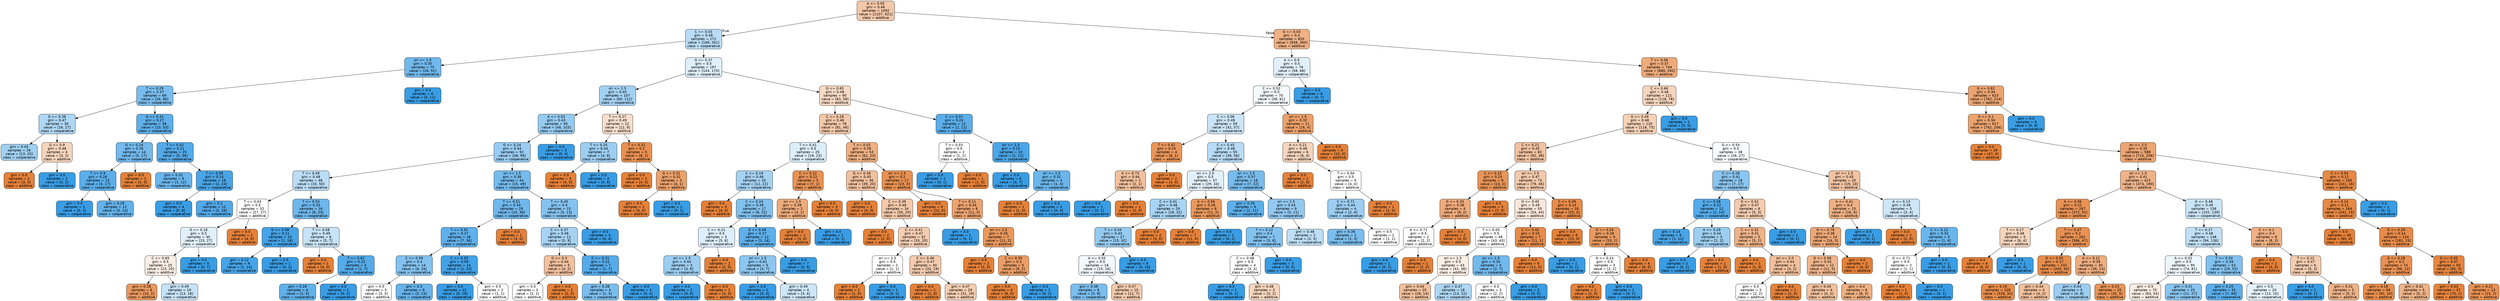 digraph Tree {
node [shape=box, style="filled, rounded", color="black", fontname=helvetica] ;
edge [fontname=helvetica] ;
0 [label="A <= 0.05\ngini = 0.46\nsamples = 1092\nvalue = [1107, 621]\nclass = additive", fillcolor="#e5813970"] ;
1 [label="C <= 0.03\ngini = 0.48\nsamples = 272\nvalue = [169, 261]\nclass = cooperative", fillcolor="#399de55a"] ;
0 -> 1 [labeldistance=2.5, labelangle=45, headlabel="True"] ;
2 [label="ori <= 1.5\ngini = 0.35\nsamples = 75\nvalue = [26, 91]\nclass = cooperative", fillcolor="#399de5b6"] ;
1 -> 2 ;
3 [label="T <= 0.29\ngini = 0.37\nsamples = 69\nvalue = [26, 80]\nclass = cooperative", fillcolor="#399de5ac"] ;
2 -> 3 ;
4 [label="G <= 0.38\ngini = 0.47\nsamples = 30\nvalue = [16, 27]\nclass = cooperative", fillcolor="#399de568"] ;
3 -> 4 ;
5 [label="gini = 0.45\nsamples = 26\nvalue = [13, 25]\nclass = cooperative", fillcolor="#399de57a"] ;
4 -> 5 ;
6 [label="G <= 0.9\ngini = 0.48\nsamples = 4\nvalue = [3, 2]\nclass = additive", fillcolor="#e5813955"] ;
4 -> 6 ;
7 [label="gini = 0.0\nsamples = 2\nvalue = [3, 0]\nclass = additive", fillcolor="#e58139ff"] ;
6 -> 7 ;
8 [label="gini = 0.0\nsamples = 2\nvalue = [0, 2]\nclass = cooperative", fillcolor="#399de5ff"] ;
6 -> 8 ;
9 [label="G <= 0.31\ngini = 0.27\nsamples = 39\nvalue = [10, 53]\nclass = cooperative", fillcolor="#399de5cf"] ;
3 -> 9 ;
10 [label="G <= 0.24\ngini = 0.35\nsamples = 14\nvalue = [5, 17]\nclass = cooperative", fillcolor="#399de5b4"] ;
9 -> 10 ;
11 [label="T <= 0.9\ngini = 0.26\nsamples = 13\nvalue = [3, 17]\nclass = cooperative", fillcolor="#399de5d2"] ;
10 -> 11 ;
12 [label="gini = 0.0\nsamples = 1\nvalue = [0, 3]\nclass = cooperative", fillcolor="#399de5ff"] ;
11 -> 12 ;
13 [label="gini = 0.29\nsamples = 12\nvalue = [3, 14]\nclass = cooperative", fillcolor="#399de5c8"] ;
11 -> 13 ;
14 [label="gini = 0.0\nsamples = 1\nvalue = [2, 0]\nclass = additive", fillcolor="#e58139ff"] ;
10 -> 14 ;
15 [label="T <= 0.42\ngini = 0.21\nsamples = 25\nvalue = [5, 36]\nclass = cooperative", fillcolor="#399de5dc"] ;
9 -> 15 ;
16 [label="gini = 0.32\nsamples = 9\nvalue = [3, 12]\nclass = cooperative", fillcolor="#399de5bf"] ;
15 -> 16 ;
17 [label="T <= 0.58\ngini = 0.14\nsamples = 16\nvalue = [2, 24]\nclass = cooperative", fillcolor="#399de5ea"] ;
15 -> 17 ;
18 [label="gini = 0.0\nsamples = 4\nvalue = [0, 8]\nclass = cooperative", fillcolor="#399de5ff"] ;
17 -> 18 ;
19 [label="gini = 0.2\nsamples = 12\nvalue = [2, 16]\nclass = cooperative", fillcolor="#399de5df"] ;
17 -> 19 ;
20 [label="gini = 0.0\nsamples = 6\nvalue = [0, 11]\nclass = cooperative", fillcolor="#399de5ff"] ;
2 -> 20 ;
21 [label="G <= 0.37\ngini = 0.5\nsamples = 197\nvalue = [143, 170]\nclass = cooperative", fillcolor="#399de528"] ;
1 -> 21 ;
22 [label="ori <= 2.5\ngini = 0.45\nsamples = 107\nvalue = [60, 112]\nclass = cooperative", fillcolor="#399de576"] ;
21 -> 22 ;
23 [label="A <= 0.03\ngini = 0.43\nsamples = 95\nvalue = [48, 103]\nclass = cooperative", fillcolor="#399de588"] ;
22 -> 23 ;
24 [label="G <= 0.24\ngini = 0.44\nsamples = 92\nvalue = [48, 99]\nclass = cooperative", fillcolor="#399de583"] ;
23 -> 24 ;
25 [label="T <= 0.49\ngini = 0.48\nsamples = 48\nvalue = [33, 50]\nclass = cooperative", fillcolor="#399de557"] ;
24 -> 25 ;
26 [label="T <= 0.43\ngini = 0.5\nsamples = 32\nvalue = [27, 27]\nclass = additive", fillcolor="#e5813900"] ;
25 -> 26 ;
27 [label="G <= 0.18\ngini = 0.5\nsamples = 30\nvalue = [23, 27]\nclass = cooperative", fillcolor="#399de526"] ;
26 -> 27 ;
28 [label="C <= 0.65\ngini = 0.5\nsamples = 25\nvalue = [23, 20]\nclass = additive", fillcolor="#e5813921"] ;
27 -> 28 ;
29 [label="gini = 0.28\nsamples = 6\nvalue = [10, 2]\nclass = additive", fillcolor="#e58139cc"] ;
28 -> 29 ;
30 [label="gini = 0.49\nsamples = 19\nvalue = [13, 18]\nclass = cooperative", fillcolor="#399de547"] ;
28 -> 30 ;
31 [label="gini = 0.0\nsamples = 5\nvalue = [0, 7]\nclass = cooperative", fillcolor="#399de5ff"] ;
27 -> 31 ;
32 [label="gini = 0.0\nsamples = 2\nvalue = [4, 0]\nclass = additive", fillcolor="#e58139ff"] ;
26 -> 32 ;
33 [label="T <= 0.53\ngini = 0.33\nsamples = 16\nvalue = [6, 23]\nclass = cooperative", fillcolor="#399de5bc"] ;
25 -> 33 ;
34 [label="G <= 0.08\ngini = 0.11\nsamples = 10\nvalue = [1, 16]\nclass = cooperative", fillcolor="#399de5ef"] ;
33 -> 34 ;
35 [label="gini = 0.12\nsamples = 9\nvalue = [1, 14]\nclass = cooperative", fillcolor="#399de5ed"] ;
34 -> 35 ;
36 [label="gini = 0.0\nsamples = 1\nvalue = [0, 2]\nclass = cooperative", fillcolor="#399de5ff"] ;
34 -> 36 ;
37 [label="T <= 0.58\ngini = 0.49\nsamples = 6\nvalue = [5, 7]\nclass = cooperative", fillcolor="#399de549"] ;
33 -> 37 ;
38 [label="gini = 0.0\nsamples = 1\nvalue = [4, 0]\nclass = additive", fillcolor="#e58139ff"] ;
37 -> 38 ;
39 [label="T <= 0.62\ngini = 0.22\nsamples = 5\nvalue = [1, 7]\nclass = cooperative", fillcolor="#399de5db"] ;
37 -> 39 ;
40 [label="gini = 0.28\nsamples = 4\nvalue = [1, 5]\nclass = cooperative", fillcolor="#399de5cc"] ;
39 -> 40 ;
41 [label="gini = 0.0\nsamples = 1\nvalue = [0, 2]\nclass = cooperative", fillcolor="#399de5ff"] ;
39 -> 41 ;
42 [label="ori <= 1.5\ngini = 0.36\nsamples = 44\nvalue = [15, 49]\nclass = cooperative", fillcolor="#399de5b1"] ;
24 -> 42 ;
43 [label="T <= 0.51\ngini = 0.34\nsamples = 29\nvalue = [10, 36]\nclass = cooperative", fillcolor="#399de5b8"] ;
42 -> 43 ;
44 [label="T <= 0.32\ngini = 0.27\nsamples = 28\nvalue = [7, 36]\nclass = cooperative", fillcolor="#399de5cd"] ;
43 -> 44 ;
45 [label="C <= 0.59\ngini = 0.4\nsamples = 14\nvalue = [6, 16]\nclass = cooperative", fillcolor="#399de59f"] ;
44 -> 45 ;
46 [label="gini = 0.5\nsamples = 5\nvalue = [3, 3]\nclass = additive", fillcolor="#e5813900"] ;
45 -> 46 ;
47 [label="gini = 0.3\nsamples = 9\nvalue = [3, 13]\nclass = cooperative", fillcolor="#399de5c4"] ;
45 -> 47 ;
48 [label="C <= 0.35\ngini = 0.09\nsamples = 14\nvalue = [1, 20]\nclass = cooperative", fillcolor="#399de5f2"] ;
44 -> 48 ;
49 [label="gini = 0.0\nsamples = 12\nvalue = [0, 19]\nclass = cooperative", fillcolor="#399de5ff"] ;
48 -> 49 ;
50 [label="gini = 0.5\nsamples = 2\nvalue = [1, 1]\nclass = additive", fillcolor="#e5813900"] ;
48 -> 50 ;
51 [label="gini = 0.0\nsamples = 1\nvalue = [3, 0]\nclass = additive", fillcolor="#e58139ff"] ;
43 -> 51 ;
52 [label="T <= 0.45\ngini = 0.4\nsamples = 15\nvalue = [5, 13]\nclass = cooperative", fillcolor="#399de59d"] ;
42 -> 52 ;
53 [label="C <= 0.37\ngini = 0.46\nsamples = 12\nvalue = [5, 9]\nclass = cooperative", fillcolor="#399de571"] ;
52 -> 53 ;
54 [label="G <= 0.3\ngini = 0.44\nsamples = 5\nvalue = [4, 2]\nclass = additive", fillcolor="#e581397f"] ;
53 -> 54 ;
55 [label="gini = 0.5\nsamples = 3\nvalue = [2, 2]\nclass = additive", fillcolor="#e5813900"] ;
54 -> 55 ;
56 [label="gini = 0.0\nsamples = 2\nvalue = [2, 0]\nclass = additive", fillcolor="#e58139ff"] ;
54 -> 56 ;
57 [label="G <= 0.31\ngini = 0.22\nsamples = 7\nvalue = [1, 7]\nclass = cooperative", fillcolor="#399de5db"] ;
53 -> 57 ;
58 [label="gini = 0.38\nsamples = 4\nvalue = [1, 3]\nclass = cooperative", fillcolor="#399de5aa"] ;
57 -> 58 ;
59 [label="gini = 0.0\nsamples = 3\nvalue = [0, 4]\nclass = cooperative", fillcolor="#399de5ff"] ;
57 -> 59 ;
60 [label="gini = 0.0\nsamples = 3\nvalue = [0, 4]\nclass = cooperative", fillcolor="#399de5ff"] ;
52 -> 60 ;
61 [label="gini = 0.0\nsamples = 3\nvalue = [0, 4]\nclass = cooperative", fillcolor="#399de5ff"] ;
23 -> 61 ;
62 [label="T <= 0.27\ngini = 0.49\nsamples = 12\nvalue = [12, 9]\nclass = additive", fillcolor="#e5813940"] ;
22 -> 62 ;
63 [label="T <= 0.24\ngini = 0.44\nsamples = 7\nvalue = [4, 8]\nclass = cooperative", fillcolor="#399de57f"] ;
62 -> 63 ;
64 [label="gini = 0.0\nsamples = 3\nvalue = [4, 0]\nclass = additive", fillcolor="#e58139ff"] ;
63 -> 64 ;
65 [label="gini = 0.0\nsamples = 4\nvalue = [0, 8]\nclass = cooperative", fillcolor="#399de5ff"] ;
63 -> 65 ;
66 [label="T <= 0.32\ngini = 0.2\nsamples = 5\nvalue = [8, 1]\nclass = additive", fillcolor="#e58139df"] ;
62 -> 66 ;
67 [label="gini = 0.0\nsamples = 2\nvalue = [4, 0]\nclass = additive", fillcolor="#e58139ff"] ;
66 -> 67 ;
68 [label="G <= 0.31\ngini = 0.32\nsamples = 3\nvalue = [4, 1]\nclass = additive", fillcolor="#e58139bf"] ;
66 -> 68 ;
69 [label="gini = 0.0\nsamples = 2\nvalue = [4, 0]\nclass = additive", fillcolor="#e58139ff"] ;
68 -> 69 ;
70 [label="gini = 0.0\nsamples = 1\nvalue = [0, 1]\nclass = cooperative", fillcolor="#399de5ff"] ;
68 -> 70 ;
71 [label="G <= 0.65\ngini = 0.48\nsamples = 90\nvalue = [83, 58]\nclass = additive", fillcolor="#e581394d"] ;
21 -> 71 ;
72 [label="C <= 0.28\ngini = 0.46\nsamples = 78\nvalue = [81, 46]\nclass = additive", fillcolor="#e581396e"] ;
71 -> 72 ;
73 [label="T <= 0.41\ngini = 0.5\nsamples = 25\nvalue = [19, 23]\nclass = cooperative", fillcolor="#399de52c"] ;
72 -> 73 ;
74 [label="C <= 0.19\ngini = 0.46\nsamples = 20\nvalue = [12, 22]\nclass = cooperative", fillcolor="#399de574"] ;
73 -> 74 ;
75 [label="gini = 0.0\nsamples = 3\nvalue = [4, 0]\nclass = additive", fillcolor="#e58139ff"] ;
74 -> 75 ;
76 [label="C <= 0.24\ngini = 0.39\nsamples = 17\nvalue = [8, 22]\nclass = cooperative", fillcolor="#399de5a2"] ;
74 -> 76 ;
77 [label="C <= 0.21\ngini = 0.5\nsamples = 5\nvalue = [5, 6]\nclass = cooperative", fillcolor="#399de52a"] ;
76 -> 77 ;
78 [label="ori <= 1.5\ngini = 0.44\nsamples = 3\nvalue = [3, 6]\nclass = cooperative", fillcolor="#399de57f"] ;
77 -> 78 ;
79 [label="gini = 0.0\nsamples = 2\nvalue = [0, 6]\nclass = cooperative", fillcolor="#399de5ff"] ;
78 -> 79 ;
80 [label="gini = 0.0\nsamples = 1\nvalue = [3, 0]\nclass = additive", fillcolor="#e58139ff"] ;
78 -> 80 ;
81 [label="gini = 0.0\nsamples = 2\nvalue = [2, 0]\nclass = additive", fillcolor="#e58139ff"] ;
77 -> 81 ;
82 [label="G <= 0.49\ngini = 0.27\nsamples = 12\nvalue = [3, 16]\nclass = cooperative", fillcolor="#399de5cf"] ;
76 -> 82 ;
83 [label="ori <= 1.5\ngini = 0.42\nsamples = 5\nvalue = [3, 7]\nclass = cooperative", fillcolor="#399de592"] ;
82 -> 83 ;
84 [label="gini = 0.0\nsamples = 1\nvalue = [0, 3]\nclass = cooperative", fillcolor="#399de5ff"] ;
83 -> 84 ;
85 [label="gini = 0.49\nsamples = 4\nvalue = [3, 4]\nclass = cooperative", fillcolor="#399de540"] ;
83 -> 85 ;
86 [label="gini = 0.0\nsamples = 7\nvalue = [0, 9]\nclass = cooperative", fillcolor="#399de5ff"] ;
82 -> 86 ;
87 [label="C <= 0.12\ngini = 0.22\nsamples = 5\nvalue = [7, 1]\nclass = additive", fillcolor="#e58139db"] ;
73 -> 87 ;
88 [label="ori <= 1.5\ngini = 0.38\nsamples = 2\nvalue = [3, 1]\nclass = additive", fillcolor="#e58139aa"] ;
87 -> 88 ;
89 [label="gini = 0.0\nsamples = 1\nvalue = [3, 0]\nclass = additive", fillcolor="#e58139ff"] ;
88 -> 89 ;
90 [label="gini = 0.0\nsamples = 1\nvalue = [0, 1]\nclass = cooperative", fillcolor="#399de5ff"] ;
88 -> 90 ;
91 [label="gini = 0.0\nsamples = 3\nvalue = [4, 0]\nclass = additive", fillcolor="#e58139ff"] ;
87 -> 91 ;
92 [label="T <= 0.03\ngini = 0.39\nsamples = 53\nvalue = [62, 23]\nclass = additive", fillcolor="#e58139a0"] ;
72 -> 92 ;
93 [label="G <= 0.46\ngini = 0.45\nsamples = 36\nvalue = [39, 20]\nclass = additive", fillcolor="#e581397c"] ;
92 -> 93 ;
94 [label="gini = 0.0\nsamples = 2\nvalue = [4, 0]\nclass = additive", fillcolor="#e58139ff"] ;
93 -> 94 ;
95 [label="C <= 0.39\ngini = 0.46\nsamples = 34\nvalue = [35, 20]\nclass = additive", fillcolor="#e581396d"] ;
93 -> 95 ;
96 [label="gini = 0.0\nsamples = 2\nvalue = [2, 0]\nclass = additive", fillcolor="#e58139ff"] ;
95 -> 96 ;
97 [label="C <= 0.41\ngini = 0.47\nsamples = 32\nvalue = [33, 20]\nclass = additive", fillcolor="#e5813964"] ;
95 -> 97 ;
98 [label="ori <= 2.0\ngini = 0.5\nsamples = 2\nvalue = [1, 1]\nclass = additive", fillcolor="#e5813900"] ;
97 -> 98 ;
99 [label="gini = 0.0\nsamples = 1\nvalue = [1, 0]\nclass = additive", fillcolor="#e58139ff"] ;
98 -> 99 ;
100 [label="gini = 0.0\nsamples = 1\nvalue = [0, 1]\nclass = cooperative", fillcolor="#399de5ff"] ;
98 -> 100 ;
101 [label="C <= 0.46\ngini = 0.47\nsamples = 30\nvalue = [32, 19]\nclass = additive", fillcolor="#e5813968"] ;
97 -> 101 ;
102 [label="gini = 0.0\nsamples = 1\nvalue = [1, 0]\nclass = additive", fillcolor="#e58139ff"] ;
101 -> 102 ;
103 [label="gini = 0.47\nsamples = 29\nvalue = [31, 19]\nclass = additive", fillcolor="#e5813963"] ;
101 -> 103 ;
104 [label="ori <= 1.5\ngini = 0.2\nsamples = 17\nvalue = [23, 3]\nclass = additive", fillcolor="#e58139de"] ;
92 -> 104 ;
105 [label="gini = 0.0\nsamples = 9\nvalue = [12, 0]\nclass = additive", fillcolor="#e58139ff"] ;
104 -> 105 ;
106 [label="T <= 0.11\ngini = 0.34\nsamples = 8\nvalue = [11, 3]\nclass = additive", fillcolor="#e58139b9"] ;
104 -> 106 ;
107 [label="gini = 0.0\nsamples = 1\nvalue = [0, 1]\nclass = cooperative", fillcolor="#399de5ff"] ;
106 -> 107 ;
108 [label="ori <= 2.5\ngini = 0.26\nsamples = 7\nvalue = [11, 2]\nclass = additive", fillcolor="#e58139d1"] ;
106 -> 108 ;
109 [label="gini = 0.0\nsamples = 2\nvalue = [2, 0]\nclass = additive", fillcolor="#e58139ff"] ;
108 -> 109 ;
110 [label="C <= 0.35\ngini = 0.3\nsamples = 5\nvalue = [9, 2]\nclass = additive", fillcolor="#e58139c6"] ;
108 -> 110 ;
111 [label="gini = 0.0\nsamples = 4\nvalue = [9, 0]\nclass = additive", fillcolor="#e58139ff"] ;
110 -> 111 ;
112 [label="gini = 0.0\nsamples = 1\nvalue = [0, 2]\nclass = cooperative", fillcolor="#399de5ff"] ;
110 -> 112 ;
113 [label="C <= 0.31\ngini = 0.24\nsamples = 12\nvalue = [2, 12]\nclass = cooperative", fillcolor="#399de5d4"] ;
71 -> 113 ;
114 [label="T <= 0.03\ngini = 0.5\nsamples = 2\nvalue = [1, 1]\nclass = additive", fillcolor="#e5813900"] ;
113 -> 114 ;
115 [label="gini = 0.0\nsamples = 1\nvalue = [0, 1]\nclass = cooperative", fillcolor="#399de5ff"] ;
114 -> 115 ;
116 [label="gini = 0.0\nsamples = 1\nvalue = [1, 0]\nclass = additive", fillcolor="#e58139ff"] ;
114 -> 116 ;
117 [label="ori <= 1.5\ngini = 0.15\nsamples = 10\nvalue = [1, 11]\nclass = cooperative", fillcolor="#399de5e8"] ;
113 -> 117 ;
118 [label="gini = 0.0\nsamples = 6\nvalue = [0, 7]\nclass = cooperative", fillcolor="#399de5ff"] ;
117 -> 118 ;
119 [label="ori <= 2.5\ngini = 0.32\nsamples = 4\nvalue = [1, 4]\nclass = cooperative", fillcolor="#399de5bf"] ;
117 -> 119 ;
120 [label="gini = 0.0\nsamples = 1\nvalue = [1, 0]\nclass = additive", fillcolor="#e58139ff"] ;
119 -> 120 ;
121 [label="gini = 0.0\nsamples = 3\nvalue = [0, 4]\nclass = cooperative", fillcolor="#399de5ff"] ;
119 -> 121 ;
122 [label="G <= 0.03\ngini = 0.4\nsamples = 820\nvalue = [938, 360]\nclass = additive", fillcolor="#e581399d"] ;
0 -> 122 [labeldistance=2.5, labelangle=-45, headlabel="False"] ;
123 [label="A <= 0.9\ngini = 0.5\nsamples = 76\nvalue = [58, 68]\nclass = cooperative", fillcolor="#399de525"] ;
122 -> 123 ;
124 [label="C <= 0.52\ngini = 0.5\nsamples = 70\nvalue = [58, 61]\nclass = cooperative", fillcolor="#399de50d"] ;
123 -> 124 ;
125 [label="C <= 0.06\ngini = 0.49\nsamples = 59\nvalue = [42, 57]\nclass = cooperative", fillcolor="#399de543"] ;
124 -> 125 ;
126 [label="T <= 0.42\ngini = 0.24\nsamples = 4\nvalue = [6, 1]\nclass = additive", fillcolor="#e58139d4"] ;
125 -> 126 ;
127 [label="A <= 0.73\ngini = 0.44\nsamples = 2\nvalue = [2, 1]\nclass = additive", fillcolor="#e581397f"] ;
126 -> 127 ;
128 [label="gini = 0.0\nsamples = 1\nvalue = [0, 1]\nclass = cooperative", fillcolor="#399de5ff"] ;
127 -> 128 ;
129 [label="gini = 0.0\nsamples = 1\nvalue = [2, 0]\nclass = additive", fillcolor="#e58139ff"] ;
127 -> 129 ;
130 [label="gini = 0.0\nsamples = 2\nvalue = [4, 0]\nclass = additive", fillcolor="#e58139ff"] ;
126 -> 130 ;
131 [label="C <= 0.45\ngini = 0.48\nsamples = 55\nvalue = [36, 56]\nclass = cooperative", fillcolor="#399de55b"] ;
125 -> 131 ;
132 [label="ori <= 2.5\ngini = 0.5\nsamples = 37\nvalue = [29, 34]\nclass = cooperative", fillcolor="#399de525"] ;
131 -> 132 ;
133 [label="C <= 0.41\ngini = 0.46\nsamples = 29\nvalue = [18, 32]\nclass = cooperative", fillcolor="#399de570"] ;
132 -> 133 ;
134 [label="T <= 0.34\ngini = 0.43\nsamples = 27\nvalue = [15, 32]\nclass = cooperative", fillcolor="#399de587"] ;
133 -> 134 ;
135 [label="A <= 0.52\ngini = 0.5\nsamples = 18\nvalue = [15, 16]\nclass = cooperative", fillcolor="#399de510"] ;
134 -> 135 ;
136 [label="gini = 0.38\nsamples = 8\nvalue = [3, 9]\nclass = cooperative", fillcolor="#399de5aa"] ;
135 -> 136 ;
137 [label="gini = 0.47\nsamples = 10\nvalue = [12, 7]\nclass = additive", fillcolor="#e581396a"] ;
135 -> 137 ;
138 [label="gini = 0.0\nsamples = 9\nvalue = [0, 16]\nclass = cooperative", fillcolor="#399de5ff"] ;
134 -> 138 ;
139 [label="gini = 0.0\nsamples = 2\nvalue = [3, 0]\nclass = additive", fillcolor="#e58139ff"] ;
133 -> 139 ;
140 [label="A <= 0.56\ngini = 0.26\nsamples = 8\nvalue = [11, 2]\nclass = additive", fillcolor="#e58139d1"] ;
132 -> 140 ;
141 [label="gini = 0.0\nsamples = 7\nvalue = [11, 0]\nclass = additive", fillcolor="#e58139ff"] ;
140 -> 141 ;
142 [label="gini = 0.0\nsamples = 1\nvalue = [0, 2]\nclass = cooperative", fillcolor="#399de5ff"] ;
140 -> 142 ;
143 [label="ori <= 1.5\ngini = 0.37\nsamples = 18\nvalue = [7, 22]\nclass = cooperative", fillcolor="#399de5ae"] ;
131 -> 143 ;
144 [label="gini = 0.26\nsamples = 9\nvalue = [2, 11]\nclass = cooperative", fillcolor="#399de5d1"] ;
143 -> 144 ;
145 [label="ori <= 2.5\ngini = 0.43\nsamples = 9\nvalue = [5, 11]\nclass = cooperative", fillcolor="#399de58b"] ;
143 -> 145 ;
146 [label="T <= 0.12\ngini = 0.4\nsamples = 7\nvalue = [3, 8]\nclass = cooperative", fillcolor="#399de59f"] ;
145 -> 146 ;
147 [label="C <= 0.48\ngini = 0.5\nsamples = 4\nvalue = [3, 3]\nclass = additive", fillcolor="#e5813900"] ;
146 -> 147 ;
148 [label="gini = 0.0\nsamples = 1\nvalue = [0, 1]\nclass = cooperative", fillcolor="#399de5ff"] ;
147 -> 148 ;
149 [label="gini = 0.48\nsamples = 3\nvalue = [3, 2]\nclass = additive", fillcolor="#e5813955"] ;
147 -> 149 ;
150 [label="gini = 0.0\nsamples = 3\nvalue = [0, 5]\nclass = cooperative", fillcolor="#399de5ff"] ;
146 -> 150 ;
151 [label="gini = 0.48\nsamples = 2\nvalue = [2, 3]\nclass = cooperative", fillcolor="#399de555"] ;
145 -> 151 ;
152 [label="ori <= 1.5\ngini = 0.32\nsamples = 11\nvalue = [16, 4]\nclass = additive", fillcolor="#e58139bf"] ;
124 -> 152 ;
153 [label="A <= 0.21\ngini = 0.48\nsamples = 6\nvalue = [6, 4]\nclass = additive", fillcolor="#e5813955"] ;
152 -> 153 ;
154 [label="gini = 0.0\nsamples = 1\nvalue = [2, 0]\nclass = additive", fillcolor="#e58139ff"] ;
153 -> 154 ;
155 [label="T <= 0.04\ngini = 0.5\nsamples = 5\nvalue = [4, 4]\nclass = additive", fillcolor="#e5813900"] ;
153 -> 155 ;
156 [label="C <= 0.71\ngini = 0.44\nsamples = 4\nvalue = [2, 4]\nclass = cooperative", fillcolor="#399de57f"] ;
155 -> 156 ;
157 [label="gini = 0.38\nsamples = 2\nvalue = [1, 3]\nclass = cooperative", fillcolor="#399de5aa"] ;
156 -> 157 ;
158 [label="gini = 0.5\nsamples = 2\nvalue = [1, 1]\nclass = additive", fillcolor="#e5813900"] ;
156 -> 158 ;
159 [label="gini = 0.0\nsamples = 1\nvalue = [2, 0]\nclass = additive", fillcolor="#e58139ff"] ;
155 -> 159 ;
160 [label="gini = 0.0\nsamples = 5\nvalue = [10, 0]\nclass = additive", fillcolor="#e58139ff"] ;
152 -> 160 ;
161 [label="gini = 0.0\nsamples = 6\nvalue = [0, 7]\nclass = cooperative", fillcolor="#399de5ff"] ;
123 -> 161 ;
162 [label="T <= 0.06\ngini = 0.37\nsamples = 744\nvalue = [880, 292]\nclass = additive", fillcolor="#e58139aa"] ;
122 -> 162 ;
163 [label="C <= 0.66\ngini = 0.48\nsamples = 121\nvalue = [118, 78]\nclass = additive", fillcolor="#e5813956"] ;
162 -> 163 ;
164 [label="G <= 0.49\ngini = 0.48\nsamples = 120\nvalue = [118, 75]\nclass = additive", fillcolor="#e581395d"] ;
163 -> 164 ;
165 [label="C <= 0.21\ngini = 0.45\nsamples = 82\nvalue = [92, 48]\nclass = additive", fillcolor="#e581397a"] ;
164 -> 165 ;
166 [label="C <= 0.15\ngini = 0.23\nsamples = 9\nvalue = [13, 2]\nclass = additive", fillcolor="#e58139d8"] ;
165 -> 166 ;
167 [label="G <= 0.33\ngini = 0.38\nsamples = 4\nvalue = [6, 2]\nclass = additive", fillcolor="#e58139aa"] ;
166 -> 167 ;
168 [label="A <= 0.71\ngini = 0.5\nsamples = 2\nvalue = [2, 2]\nclass = additive", fillcolor="#e5813900"] ;
167 -> 168 ;
169 [label="gini = 0.0\nsamples = 1\nvalue = [0, 2]\nclass = cooperative", fillcolor="#399de5ff"] ;
168 -> 169 ;
170 [label="gini = 0.0\nsamples = 1\nvalue = [2, 0]\nclass = additive", fillcolor="#e58139ff"] ;
168 -> 170 ;
171 [label="gini = 0.0\nsamples = 2\nvalue = [4, 0]\nclass = additive", fillcolor="#e58139ff"] ;
167 -> 171 ;
172 [label="gini = 0.0\nsamples = 5\nvalue = [7, 0]\nclass = additive", fillcolor="#e58139ff"] ;
166 -> 172 ;
173 [label="ori <= 2.5\ngini = 0.47\nsamples = 73\nvalue = [79, 46]\nclass = additive", fillcolor="#e581396b"] ;
165 -> 173 ;
174 [label="G <= 0.45\ngini = 0.49\nsamples = 55\nvalue = [54, 44]\nclass = additive", fillcolor="#e581392f"] ;
173 -> 174 ;
175 [label="T <= 0.05\ngini = 0.5\nsamples = 48\nvalue = [43, 43]\nclass = additive", fillcolor="#e5813900"] ;
174 -> 175 ;
176 [label="ori <= 1.5\ngini = 0.5\nsamples = 43\nvalue = [41, 36]\nclass = additive", fillcolor="#e581391f"] ;
175 -> 176 ;
177 [label="gini = 0.44\nsamples = 25\nvalue = [28, 14]\nclass = additive", fillcolor="#e581397f"] ;
176 -> 177 ;
178 [label="gini = 0.47\nsamples = 18\nvalue = [13, 22]\nclass = cooperative", fillcolor="#399de568"] ;
176 -> 178 ;
179 [label="ori <= 1.5\ngini = 0.35\nsamples = 5\nvalue = [2, 7]\nclass = cooperative", fillcolor="#399de5b6"] ;
175 -> 179 ;
180 [label="gini = 0.5\nsamples = 3\nvalue = [2, 2]\nclass = additive", fillcolor="#e5813900"] ;
179 -> 180 ;
181 [label="gini = 0.0\nsamples = 2\nvalue = [0, 5]\nclass = cooperative", fillcolor="#399de5ff"] ;
179 -> 181 ;
182 [label="C <= 0.42\ngini = 0.15\nsamples = 7\nvalue = [11, 1]\nclass = additive", fillcolor="#e58139e8"] ;
174 -> 182 ;
183 [label="gini = 0.0\nsamples = 6\nvalue = [11, 0]\nclass = additive", fillcolor="#e58139ff"] ;
182 -> 183 ;
184 [label="gini = 0.0\nsamples = 1\nvalue = [0, 1]\nclass = cooperative", fillcolor="#399de5ff"] ;
182 -> 184 ;
185 [label="C <= 0.49\ngini = 0.14\nsamples = 18\nvalue = [25, 2]\nclass = additive", fillcolor="#e58139eb"] ;
173 -> 185 ;
186 [label="gini = 0.0\nsamples = 9\nvalue = [15, 0]\nclass = additive", fillcolor="#e58139ff"] ;
185 -> 186 ;
187 [label="G <= 0.26\ngini = 0.28\nsamples = 9\nvalue = [10, 2]\nclass = additive", fillcolor="#e58139cc"] ;
185 -> 187 ;
188 [label="G <= 0.24\ngini = 0.5\nsamples = 3\nvalue = [2, 2]\nclass = additive", fillcolor="#e5813900"] ;
187 -> 188 ;
189 [label="gini = 0.0\nsamples = 2\nvalue = [2, 0]\nclass = additive", fillcolor="#e58139ff"] ;
188 -> 189 ;
190 [label="gini = 0.0\nsamples = 1\nvalue = [0, 2]\nclass = cooperative", fillcolor="#399de5ff"] ;
188 -> 190 ;
191 [label="gini = 0.0\nsamples = 6\nvalue = [8, 0]\nclass = additive", fillcolor="#e58139ff"] ;
187 -> 191 ;
192 [label="G <= 0.54\ngini = 0.5\nsamples = 38\nvalue = [26, 27]\nclass = cooperative", fillcolor="#399de509"] ;
164 -> 192 ;
193 [label="C <= 0.28\ngini = 0.41\nsamples = 18\nvalue = [7, 17]\nclass = cooperative", fillcolor="#399de596"] ;
192 -> 193 ;
194 [label="C <= 0.08\ngini = 0.22\nsamples = 12\nvalue = [2, 14]\nclass = cooperative", fillcolor="#399de5db"] ;
193 -> 194 ;
195 [label="gini = 0.14\nsamples = 9\nvalue = [1, 12]\nclass = cooperative", fillcolor="#399de5ea"] ;
194 -> 195 ;
196 [label="A <= 0.29\ngini = 0.44\nsamples = 3\nvalue = [1, 2]\nclass = cooperative", fillcolor="#399de57f"] ;
194 -> 196 ;
197 [label="gini = 0.0\nsamples = 2\nvalue = [0, 2]\nclass = cooperative", fillcolor="#399de5ff"] ;
196 -> 197 ;
198 [label="gini = 0.0\nsamples = 1\nvalue = [1, 0]\nclass = additive", fillcolor="#e58139ff"] ;
196 -> 198 ;
199 [label="G <= 0.52\ngini = 0.47\nsamples = 6\nvalue = [5, 3]\nclass = additive", fillcolor="#e5813966"] ;
193 -> 199 ;
200 [label="C <= 0.32\ngini = 0.41\nsamples = 5\nvalue = [5, 2]\nclass = additive", fillcolor="#e5813999"] ;
199 -> 200 ;
201 [label="gini = 0.0\nsamples = 1\nvalue = [1, 0]\nclass = additive", fillcolor="#e58139ff"] ;
200 -> 201 ;
202 [label="ori <= 2.0\ngini = 0.44\nsamples = 4\nvalue = [4, 2]\nclass = additive", fillcolor="#e581397f"] ;
200 -> 202 ;
203 [label="gini = 0.5\nsamples = 3\nvalue = [2, 2]\nclass = additive", fillcolor="#e5813900"] ;
202 -> 203 ;
204 [label="gini = 0.0\nsamples = 1\nvalue = [2, 0]\nclass = additive", fillcolor="#e58139ff"] ;
202 -> 204 ;
205 [label="gini = 0.0\nsamples = 1\nvalue = [0, 1]\nclass = cooperative", fillcolor="#399de5ff"] ;
199 -> 205 ;
206 [label="ori <= 1.5\ngini = 0.45\nsamples = 20\nvalue = [19, 10]\nclass = additive", fillcolor="#e5813979"] ;
192 -> 206 ;
207 [label="A <= 0.41\ngini = 0.4\nsamples = 15\nvalue = [16, 6]\nclass = additive", fillcolor="#e581399f"] ;
206 -> 207 ;
208 [label="G <= 0.78\ngini = 0.36\nsamples = 14\nvalue = [16, 5]\nclass = additive", fillcolor="#e58139af"] ;
207 -> 208 ;
209 [label="G <= 0.58\ngini = 0.42\nsamples = 12\nvalue = [12, 5]\nclass = additive", fillcolor="#e5813995"] ;
208 -> 209 ;
210 [label="gini = 0.44\nsamples = 4\nvalue = [4, 2]\nclass = additive", fillcolor="#e581397f"] ;
209 -> 210 ;
211 [label="gini = 0.4\nsamples = 8\nvalue = [8, 3]\nclass = additive", fillcolor="#e581399f"] ;
209 -> 211 ;
212 [label="gini = 0.0\nsamples = 2\nvalue = [4, 0]\nclass = additive", fillcolor="#e58139ff"] ;
208 -> 212 ;
213 [label="gini = 0.0\nsamples = 1\nvalue = [0, 1]\nclass = cooperative", fillcolor="#399de5ff"] ;
207 -> 213 ;
214 [label="A <= 0.13\ngini = 0.49\nsamples = 5\nvalue = [3, 4]\nclass = cooperative", fillcolor="#399de540"] ;
206 -> 214 ;
215 [label="gini = 0.0\nsamples = 2\nvalue = [2, 0]\nclass = additive", fillcolor="#e58139ff"] ;
214 -> 215 ;
216 [label="C <= 0.12\ngini = 0.32\nsamples = 3\nvalue = [1, 4]\nclass = cooperative", fillcolor="#399de5bf"] ;
214 -> 216 ;
217 [label="G <= 0.71\ngini = 0.5\nsamples = 2\nvalue = [1, 1]\nclass = additive", fillcolor="#e5813900"] ;
216 -> 217 ;
218 [label="gini = 0.0\nsamples = 1\nvalue = [1, 0]\nclass = additive", fillcolor="#e58139ff"] ;
217 -> 218 ;
219 [label="gini = 0.0\nsamples = 1\nvalue = [0, 1]\nclass = cooperative", fillcolor="#399de5ff"] ;
217 -> 219 ;
220 [label="gini = 0.0\nsamples = 1\nvalue = [0, 3]\nclass = cooperative", fillcolor="#399de5ff"] ;
216 -> 220 ;
221 [label="gini = 0.0\nsamples = 1\nvalue = [0, 3]\nclass = cooperative", fillcolor="#399de5ff"] ;
163 -> 221 ;
222 [label="G <= 0.62\ngini = 0.34\nsamples = 623\nvalue = [762, 214]\nclass = additive", fillcolor="#e58139b7"] ;
162 -> 222 ;
223 [label="G <= 0.1\ngini = 0.34\nsamples = 617\nvalue = [762, 206]\nclass = additive", fillcolor="#e58139ba"] ;
222 -> 223 ;
224 [label="gini = 0.0\nsamples = 29\nvalue = [47, 0]\nclass = additive", fillcolor="#e58139ff"] ;
223 -> 224 ;
225 [label="ori <= 2.5\ngini = 0.35\nsamples = 588\nvalue = [715, 206]\nclass = additive", fillcolor="#e58139b6"] ;
223 -> 225 ;
226 [label="ori <= 1.5\ngini = 0.41\nsamples = 423\nvalue = [474, 190]\nclass = additive", fillcolor="#e5813999"] ;
225 -> 226 ;
227 [label="A <= 0.06\ngini = 0.21\nsamples = 267\nvalue = [372, 51]\nclass = additive", fillcolor="#e58139dc"] ;
226 -> 227 ;
228 [label="T <= 0.27\ngini = 0.48\nsamples = 5\nvalue = [6, 4]\nclass = additive", fillcolor="#e5813955"] ;
227 -> 228 ;
229 [label="gini = 0.0\nsamples = 4\nvalue = [6, 0]\nclass = additive", fillcolor="#e58139ff"] ;
228 -> 229 ;
230 [label="gini = 0.0\nsamples = 1\nvalue = [0, 4]\nclass = cooperative", fillcolor="#399de5ff"] ;
228 -> 230 ;
231 [label="T <= 0.37\ngini = 0.2\nsamples = 262\nvalue = [366, 47]\nclass = additive", fillcolor="#e58139de"] ;
227 -> 231 ;
232 [label="G <= 0.55\ngini = 0.17\nsamples = 232\nvalue = [330, 34]\nclass = additive", fillcolor="#e58139e5"] ;
231 -> 232 ;
233 [label="gini = 0.16\nsamples = 228\nvalue = [326, 32]\nclass = additive", fillcolor="#e58139e6"] ;
232 -> 233 ;
234 [label="gini = 0.44\nsamples = 4\nvalue = [4, 2]\nclass = additive", fillcolor="#e581397f"] ;
232 -> 234 ;
235 [label="A <= 0.12\ngini = 0.39\nsamples = 30\nvalue = [36, 13]\nclass = additive", fillcolor="#e58139a3"] ;
231 -> 235 ;
236 [label="gini = 0.44\nsamples = 5\nvalue = [4, 8]\nclass = cooperative", fillcolor="#399de57f"] ;
235 -> 236 ;
237 [label="gini = 0.23\nsamples = 25\nvalue = [32, 5]\nclass = additive", fillcolor="#e58139d7"] ;
235 -> 237 ;
238 [label="G <= 0.48\ngini = 0.49\nsamples = 156\nvalue = [102, 139]\nclass = cooperative", fillcolor="#399de544"] ;
226 -> 238 ;
239 [label="T <= 0.27\ngini = 0.48\nsamples = 148\nvalue = [94, 136]\nclass = cooperative", fillcolor="#399de54f"] ;
238 -> 239 ;
240 [label="A <= 0.32\ngini = 0.5\nsamples = 95\nvalue = [74, 81]\nclass = cooperative", fillcolor="#399de516"] ;
239 -> 240 ;
241 [label="gini = 0.5\nsamples = 70\nvalue = [63, 54]\nclass = additive", fillcolor="#e5813924"] ;
240 -> 241 ;
242 [label="gini = 0.41\nsamples = 25\nvalue = [11, 27]\nclass = cooperative", fillcolor="#399de597"] ;
240 -> 242 ;
243 [label="T <= 0.34\ngini = 0.39\nsamples = 53\nvalue = [20, 55]\nclass = cooperative", fillcolor="#399de5a2"] ;
239 -> 243 ;
244 [label="gini = 0.25\nsamples = 33\nvalue = [7, 40]\nclass = cooperative", fillcolor="#399de5d2"] ;
243 -> 244 ;
245 [label="gini = 0.5\nsamples = 20\nvalue = [13, 15]\nclass = cooperative", fillcolor="#399de522"] ;
243 -> 245 ;
246 [label="C <= 0.1\ngini = 0.4\nsamples = 8\nvalue = [8, 3]\nclass = additive", fillcolor="#e581399f"] ;
238 -> 246 ;
247 [label="gini = 0.0\nsamples = 2\nvalue = [3, 0]\nclass = additive", fillcolor="#e58139ff"] ;
246 -> 247 ;
248 [label="T <= 0.12\ngini = 0.47\nsamples = 6\nvalue = [5, 3]\nclass = additive", fillcolor="#e5813966"] ;
246 -> 248 ;
249 [label="gini = 0.0\nsamples = 1\nvalue = [0, 1]\nclass = cooperative", fillcolor="#399de5ff"] ;
248 -> 249 ;
250 [label="gini = 0.41\nsamples = 5\nvalue = [5, 2]\nclass = additive", fillcolor="#e5813999"] ;
248 -> 250 ;
251 [label="C <= 0.54\ngini = 0.12\nsamples = 165\nvalue = [241, 16]\nclass = additive", fillcolor="#e58139ee"] ;
225 -> 251 ;
252 [label="A <= 0.14\ngini = 0.11\nsamples = 164\nvalue = [241, 15]\nclass = additive", fillcolor="#e58139ef"] ;
251 -> 252 ;
253 [label="gini = 0.0\nsamples = 40\nvalue = [60, 0]\nclass = additive", fillcolor="#e58139ff"] ;
252 -> 253 ;
254 [label="G <= 0.29\ngini = 0.14\nsamples = 124\nvalue = [181, 15]\nclass = additive", fillcolor="#e58139ea"] ;
252 -> 254 ;
255 [label="G <= 0.28\ngini = 0.2\nsamples = 74\nvalue = [96, 12]\nclass = additive", fillcolor="#e58139df"] ;
254 -> 255 ;
256 [label="gini = 0.18\nsamples = 69\nvalue = [91, 10]\nclass = additive", fillcolor="#e58139e3"] ;
255 -> 256 ;
257 [label="gini = 0.41\nsamples = 5\nvalue = [5, 2]\nclass = additive", fillcolor="#e5813999"] ;
255 -> 257 ;
258 [label="G <= 0.45\ngini = 0.07\nsamples = 50\nvalue = [85, 3]\nclass = additive", fillcolor="#e58139f6"] ;
254 -> 258 ;
259 [label="gini = 0.03\nsamples = 37\nvalue = [70, 1]\nclass = additive", fillcolor="#e58139fb"] ;
258 -> 259 ;
260 [label="gini = 0.21\nsamples = 13\nvalue = [15, 2]\nclass = additive", fillcolor="#e58139dd"] ;
258 -> 260 ;
261 [label="gini = 0.0\nsamples = 1\nvalue = [0, 1]\nclass = cooperative", fillcolor="#399de5ff"] ;
251 -> 261 ;
262 [label="gini = 0.0\nsamples = 6\nvalue = [0, 8]\nclass = cooperative", fillcolor="#399de5ff"] ;
222 -> 262 ;
}
